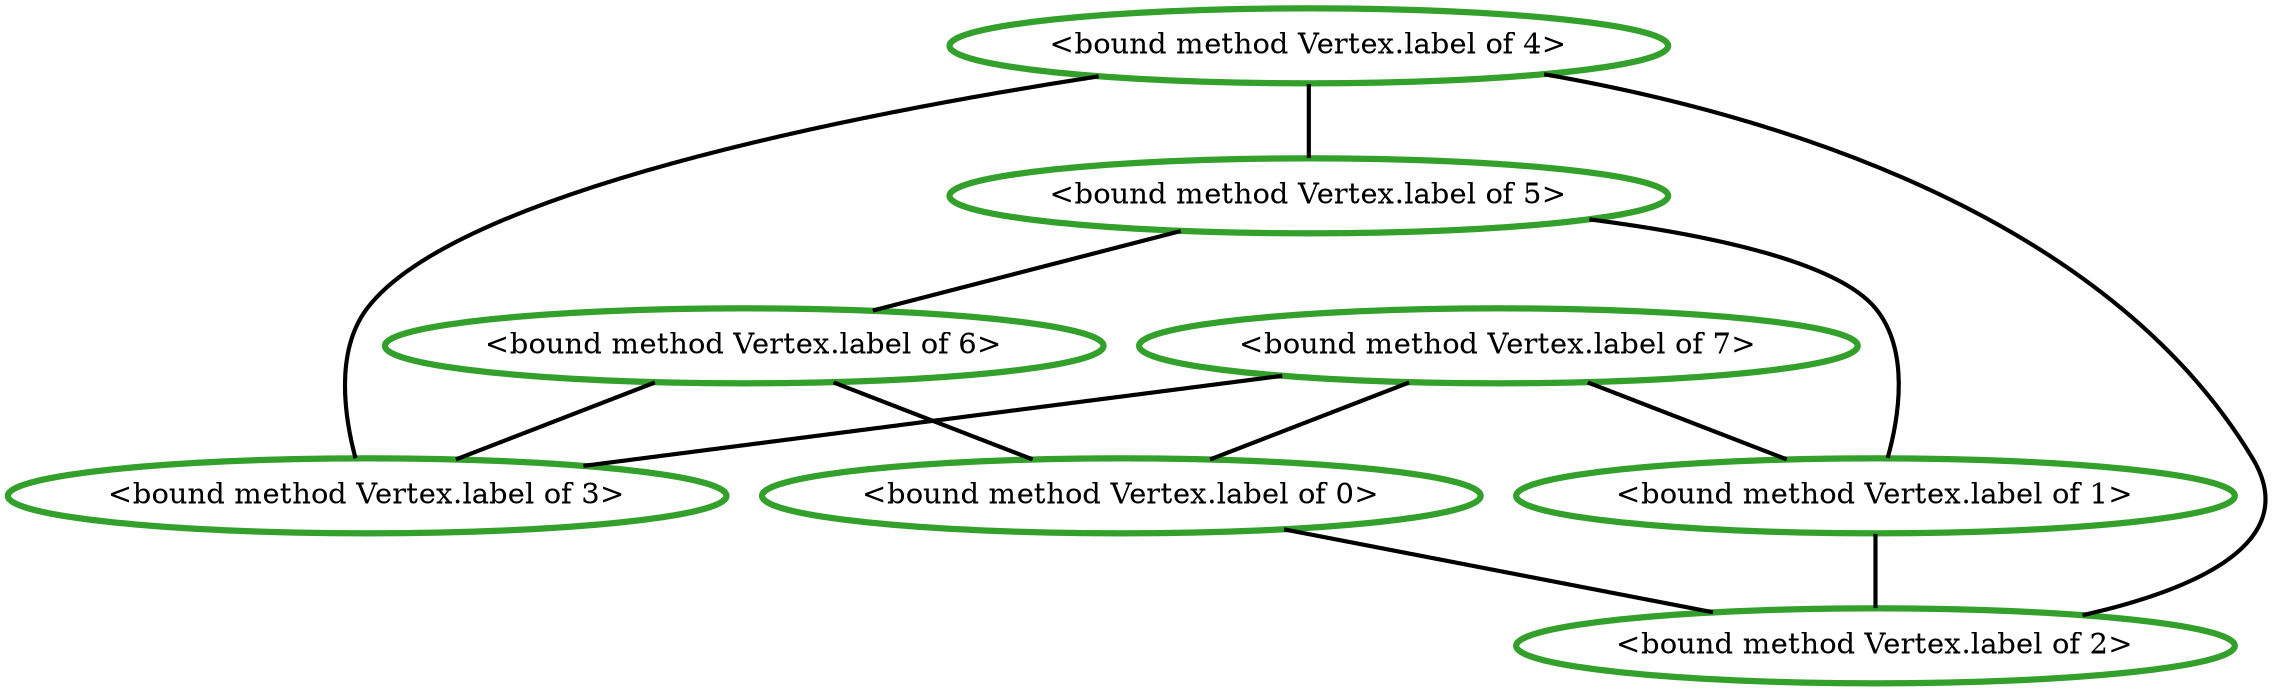 Graph G {
    0 [penwidth=3,label="<bound method Vertex.label of 0>",color=4, colorscheme=paired12]
    1 [penwidth=3,label="<bound method Vertex.label of 1>",color=4, colorscheme=paired12]
    2 [penwidth=3,label="<bound method Vertex.label of 2>",color=4, colorscheme=paired12]
    3 [penwidth=3,label="<bound method Vertex.label of 3>",color=4, colorscheme=paired12]
    4 [penwidth=3,label="<bound method Vertex.label of 4>",color=4, colorscheme=paired12]
    5 [penwidth=3,label="<bound method Vertex.label of 5>",color=4, colorscheme=paired12]
    6 [penwidth=3,label="<bound method Vertex.label of 6>",color=4, colorscheme=paired12]
    7 [penwidth=3,label="<bound method Vertex.label of 7>",color=4, colorscheme=paired12]

    4--5 [penwidth=2]
    4--2 [penwidth=2]
    4--3 [penwidth=2]
    5--6 [penwidth=2]
    5--1 [penwidth=2]
    6--0 [penwidth=2]
    6--3 [penwidth=2]
    7--0 [penwidth=2]
    7--1 [penwidth=2]
    7--3 [penwidth=2]
    0--2 [penwidth=2]
    1--2 [penwidth=2]
}